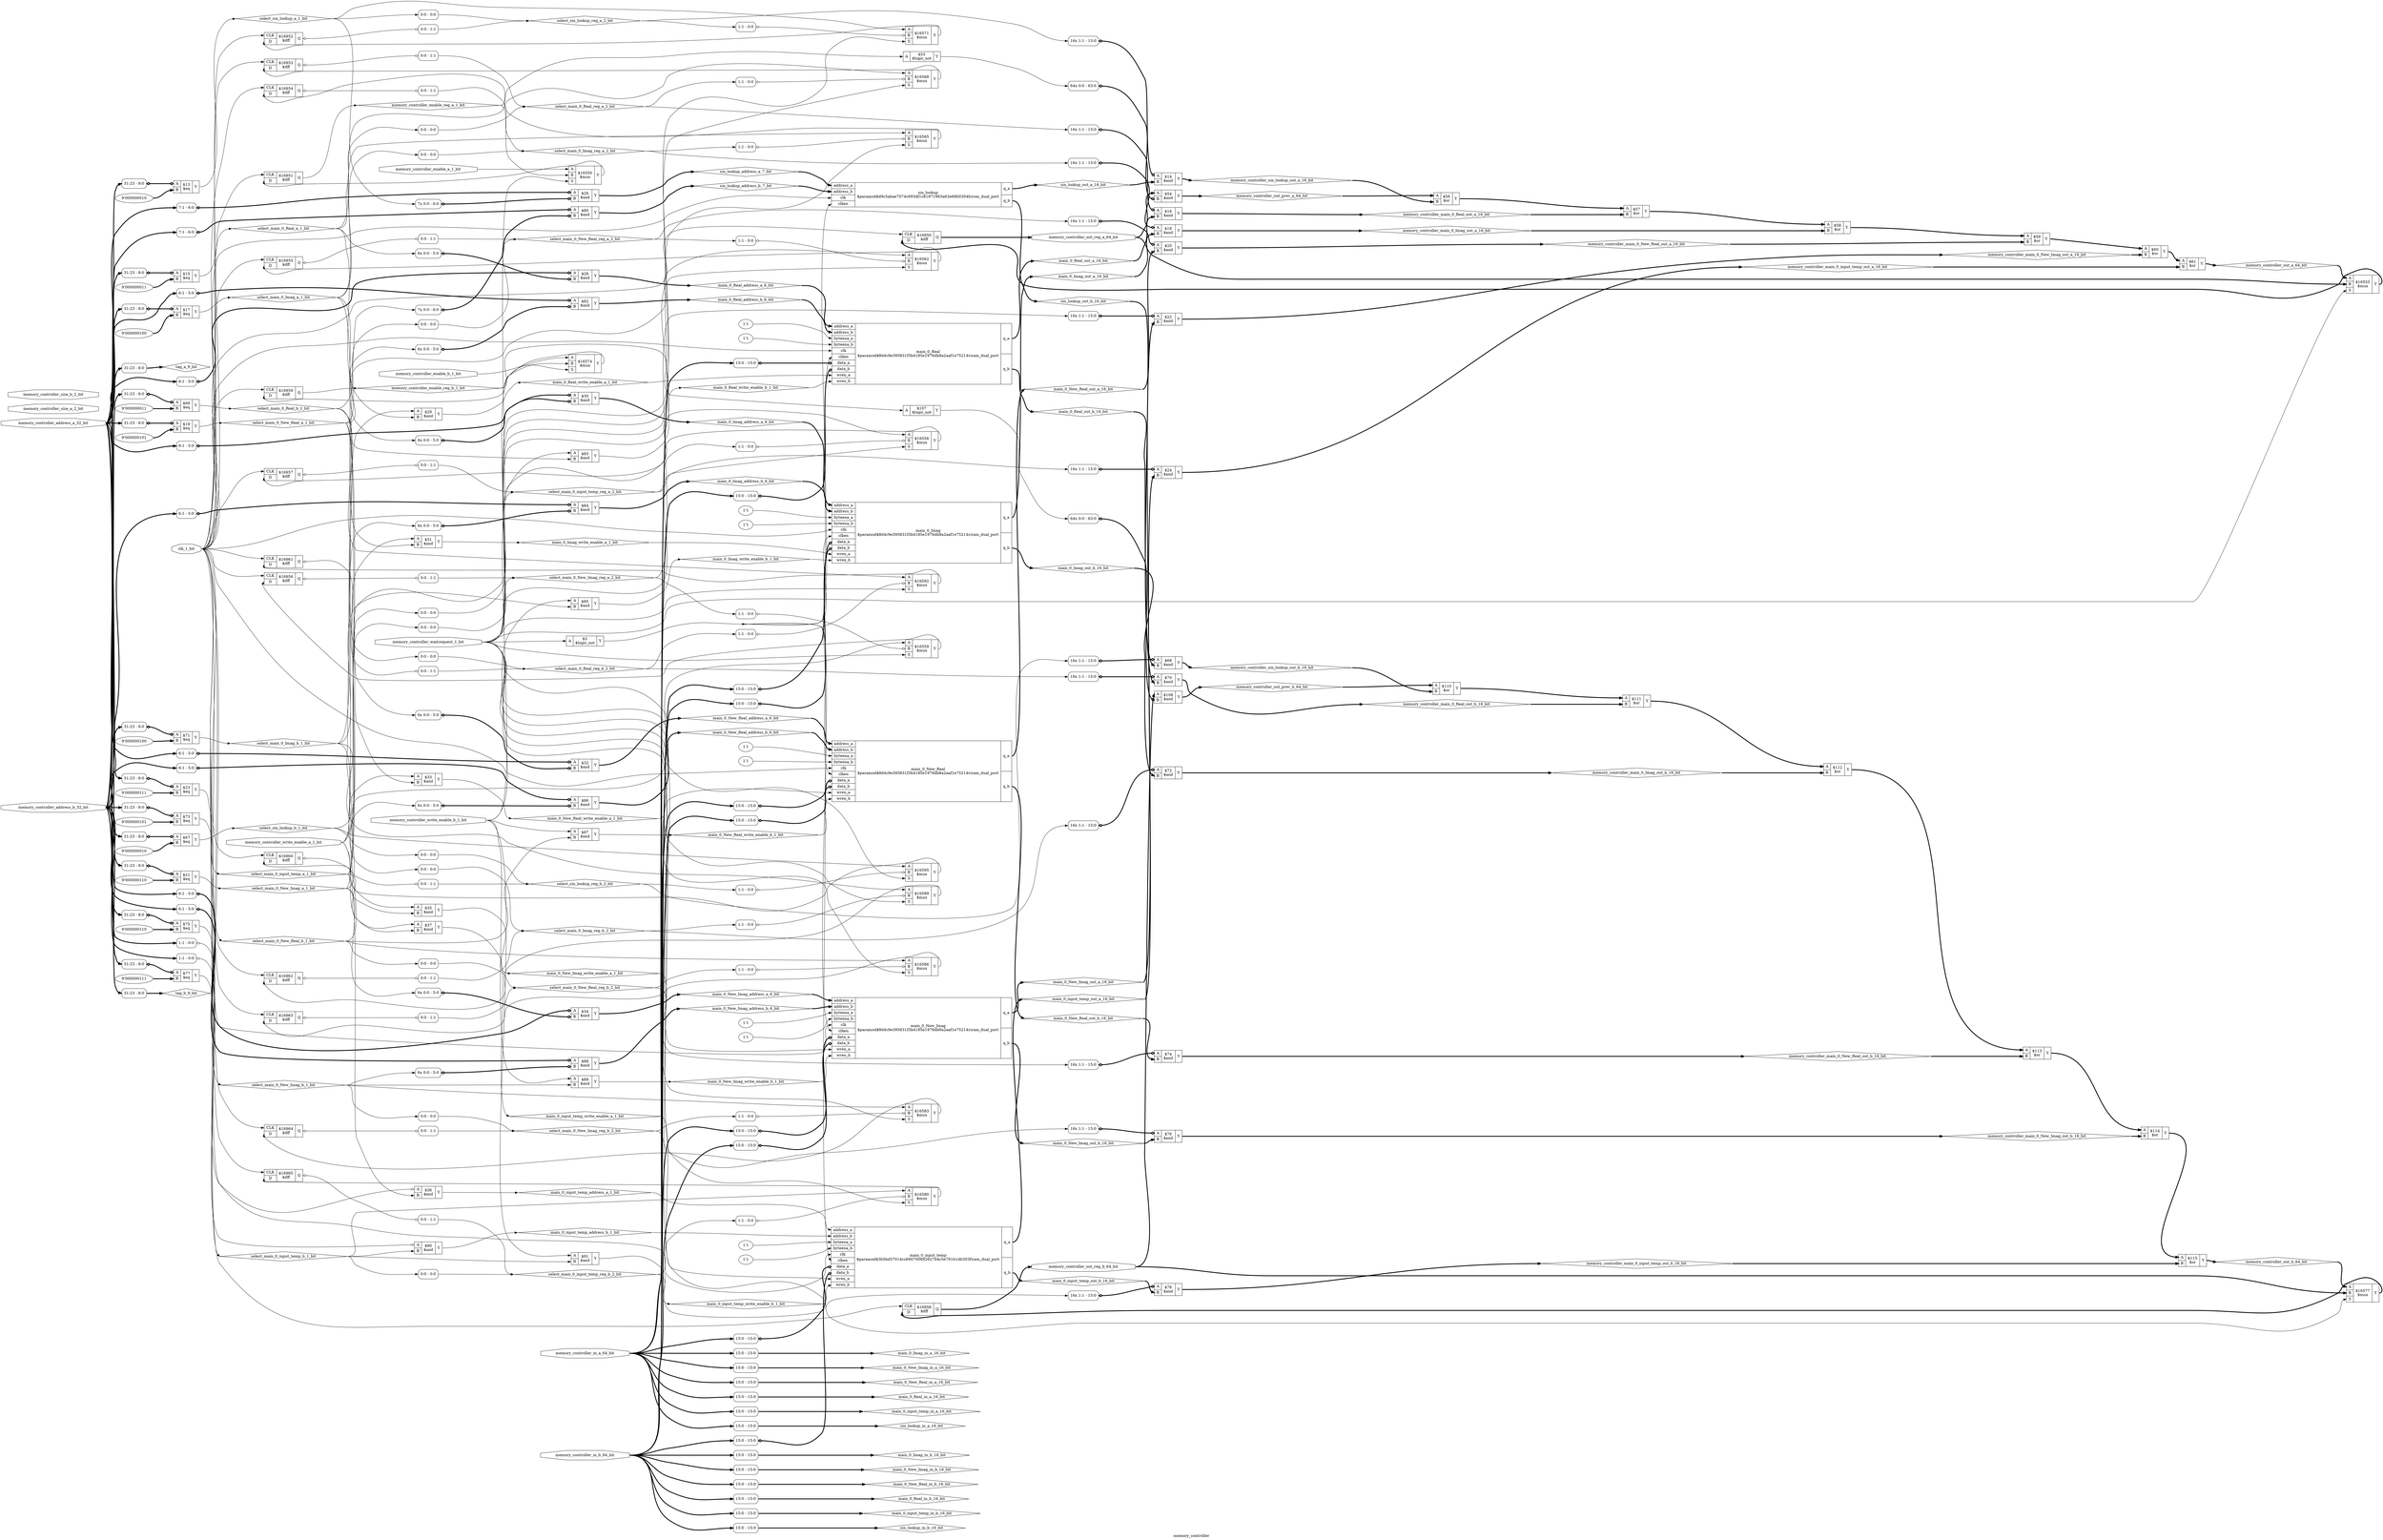 digraph "memory_controller" {
label="memory_controller";
rankdir="LR";
remincross=true;
n31 [ shape=octagon, label="clk_1_bit", color="black", fontcolor="black" ];
n32 [ shape=diamond, label="main_0_Imag_address_a_6_bit", color="black", fontcolor="black" ];
n33 [ shape=diamond, label="main_0_Imag_address_b_6_bit", color="black", fontcolor="black" ];
n34 [ shape=diamond, label="main_0_Imag_in_a_16_bit", color="black", fontcolor="black" ];
n35 [ shape=diamond, label="main_0_Imag_in_b_16_bit", color="black", fontcolor="black" ];
n36 [ shape=diamond, label="main_0_Imag_out_a_16_bit", color="black", fontcolor="black" ];
n37 [ shape=diamond, label="main_0_Imag_out_b_16_bit", color="black", fontcolor="black" ];
n38 [ shape=diamond, label="main_0_Imag_write_enable_a_1_bit", color="black", fontcolor="black" ];
n39 [ shape=diamond, label="main_0_Imag_write_enable_b_1_bit", color="black", fontcolor="black" ];
n40 [ shape=diamond, label="main_0_New_Imag_address_a_6_bit", color="black", fontcolor="black" ];
n41 [ shape=diamond, label="main_0_New_Imag_address_b_6_bit", color="black", fontcolor="black" ];
n42 [ shape=diamond, label="main_0_New_Imag_in_a_16_bit", color="black", fontcolor="black" ];
n43 [ shape=diamond, label="main_0_New_Imag_in_b_16_bit", color="black", fontcolor="black" ];
n44 [ shape=diamond, label="main_0_New_Imag_out_a_16_bit", color="black", fontcolor="black" ];
n45 [ shape=diamond, label="main_0_New_Imag_out_b_16_bit", color="black", fontcolor="black" ];
n46 [ shape=diamond, label="main_0_New_Imag_write_enable_a_1_bit", color="black", fontcolor="black" ];
n47 [ shape=diamond, label="main_0_New_Imag_write_enable_b_1_bit", color="black", fontcolor="black" ];
n48 [ shape=diamond, label="main_0_New_Real_address_a_6_bit", color="black", fontcolor="black" ];
n49 [ shape=diamond, label="main_0_New_Real_address_b_6_bit", color="black", fontcolor="black" ];
n50 [ shape=diamond, label="main_0_New_Real_in_a_16_bit", color="black", fontcolor="black" ];
n51 [ shape=diamond, label="main_0_New_Real_in_b_16_bit", color="black", fontcolor="black" ];
n52 [ shape=diamond, label="main_0_New_Real_out_a_16_bit", color="black", fontcolor="black" ];
n53 [ shape=diamond, label="main_0_New_Real_out_b_16_bit", color="black", fontcolor="black" ];
n54 [ shape=diamond, label="main_0_New_Real_write_enable_a_1_bit", color="black", fontcolor="black" ];
n55 [ shape=diamond, label="main_0_New_Real_write_enable_b_1_bit", color="black", fontcolor="black" ];
n56 [ shape=diamond, label="main_0_Real_address_a_6_bit", color="black", fontcolor="black" ];
n57 [ shape=diamond, label="main_0_Real_address_b_6_bit", color="black", fontcolor="black" ];
n58 [ shape=diamond, label="main_0_Real_in_a_16_bit", color="black", fontcolor="black" ];
n59 [ shape=diamond, label="main_0_Real_in_b_16_bit", color="black", fontcolor="black" ];
n60 [ shape=diamond, label="main_0_Real_out_a_16_bit", color="black", fontcolor="black" ];
n61 [ shape=diamond, label="main_0_Real_out_b_16_bit", color="black", fontcolor="black" ];
n62 [ shape=diamond, label="main_0_Real_write_enable_a_1_bit", color="black", fontcolor="black" ];
n63 [ shape=diamond, label="main_0_Real_write_enable_b_1_bit", color="black", fontcolor="black" ];
n64 [ shape=diamond, label="main_0_input_temp_address_a_1_bit", color="black", fontcolor="black" ];
n65 [ shape=diamond, label="main_0_input_temp_address_b_1_bit", color="black", fontcolor="black" ];
n66 [ shape=diamond, label="main_0_input_temp_in_a_16_bit", color="black", fontcolor="black" ];
n67 [ shape=diamond, label="main_0_input_temp_in_b_16_bit", color="black", fontcolor="black" ];
n68 [ shape=diamond, label="main_0_input_temp_out_a_16_bit", color="black", fontcolor="black" ];
n69 [ shape=diamond, label="main_0_input_temp_out_b_16_bit", color="black", fontcolor="black" ];
n70 [ shape=diamond, label="main_0_input_temp_write_enable_a_1_bit", color="black", fontcolor="black" ];
n71 [ shape=diamond, label="main_0_input_temp_write_enable_b_1_bit", color="black", fontcolor="black" ];
n72 [ shape=octagon, label="memory_controller_address_a_32_bit", color="black", fontcolor="black" ];
n73 [ shape=octagon, label="memory_controller_address_b_32_bit", color="black", fontcolor="black" ];
n74 [ shape=octagon, label="memory_controller_enable_a_1_bit", color="black", fontcolor="black" ];
n75 [ shape=octagon, label="memory_controller_enable_b_1_bit", color="black", fontcolor="black" ];
n76 [ shape=diamond, label="memory_controller_enable_reg_a_1_bit", color="black", fontcolor="black" ];
n77 [ shape=diamond, label="memory_controller_enable_reg_b_1_bit", color="black", fontcolor="black" ];
n78 [ shape=octagon, label="memory_controller_in_a_64_bit", color="black", fontcolor="black" ];
n79 [ shape=octagon, label="memory_controller_in_b_64_bit", color="black", fontcolor="black" ];
n80 [ shape=diamond, label="memory_controller_main_0_Imag_out_a_16_bit", color="black", fontcolor="black" ];
n81 [ shape=diamond, label="memory_controller_main_0_Imag_out_b_16_bit", color="black", fontcolor="black" ];
n82 [ shape=diamond, label="memory_controller_main_0_New_Imag_out_a_16_bit", color="black", fontcolor="black" ];
n83 [ shape=diamond, label="memory_controller_main_0_New_Imag_out_b_16_bit", color="black", fontcolor="black" ];
n84 [ shape=diamond, label="memory_controller_main_0_New_Real_out_a_16_bit", color="black", fontcolor="black" ];
n85 [ shape=diamond, label="memory_controller_main_0_New_Real_out_b_16_bit", color="black", fontcolor="black" ];
n86 [ shape=diamond, label="memory_controller_main_0_Real_out_a_16_bit", color="black", fontcolor="black" ];
n87 [ shape=diamond, label="memory_controller_main_0_Real_out_b_16_bit", color="black", fontcolor="black" ];
n88 [ shape=diamond, label="memory_controller_main_0_input_temp_out_a_16_bit", color="black", fontcolor="black" ];
n89 [ shape=diamond, label="memory_controller_main_0_input_temp_out_b_16_bit", color="black", fontcolor="black" ];
n90 [ shape=diamond, label="memory_controller_out_a_64_bit", color="black", fontcolor="black" ];
n91 [ shape=diamond, label="memory_controller_out_b_64_bit", color="black", fontcolor="black" ];
n92 [ shape=diamond, label="memory_controller_out_prev_a_64_bit", color="black", fontcolor="black" ];
n93 [ shape=diamond, label="memory_controller_out_prev_b_64_bit", color="black", fontcolor="black" ];
n94 [ shape=octagon, label="memory_controller_out_reg_a_64_bit", color="black", fontcolor="black" ];
n95 [ shape=octagon, label="memory_controller_out_reg_b_64_bit", color="black", fontcolor="black" ];
n96 [ shape=diamond, label="memory_controller_sin_lookup_out_a_16_bit", color="black", fontcolor="black" ];
n97 [ shape=diamond, label="memory_controller_sin_lookup_out_b_16_bit", color="black", fontcolor="black" ];
n98 [ shape=octagon, label="memory_controller_size_a_2_bit", color="black", fontcolor="black" ];
n99 [ shape=octagon, label="memory_controller_size_b_2_bit", color="black", fontcolor="black" ];
n100 [ shape=octagon, label="memory_controller_waitrequest_1_bit", color="black", fontcolor="black" ];
n101 [ shape=octagon, label="memory_controller_write_enable_a_1_bit", color="black", fontcolor="black" ];
n102 [ shape=octagon, label="memory_controller_write_enable_b_1_bit", color="black", fontcolor="black" ];
n103 [ shape=diamond, label="select_main_0_Imag_a_1_bit", color="black", fontcolor="black" ];
n104 [ shape=diamond, label="select_main_0_Imag_b_1_bit", color="black", fontcolor="black" ];
n105 [ shape=diamond, label="select_main_0_Imag_reg_a_2_bit", color="black", fontcolor="black" ];
n106 [ shape=diamond, label="select_main_0_Imag_reg_b_2_bit", color="black", fontcolor="black" ];
n107 [ shape=diamond, label="select_main_0_New_Imag_a_1_bit", color="black", fontcolor="black" ];
n108 [ shape=diamond, label="select_main_0_New_Imag_b_1_bit", color="black", fontcolor="black" ];
n109 [ shape=diamond, label="select_main_0_New_Imag_reg_a_2_bit", color="black", fontcolor="black" ];
n110 [ shape=diamond, label="select_main_0_New_Imag_reg_b_2_bit", color="black", fontcolor="black" ];
n111 [ shape=diamond, label="select_main_0_New_Real_a_1_bit", color="black", fontcolor="black" ];
n112 [ shape=diamond, label="select_main_0_New_Real_b_1_bit", color="black", fontcolor="black" ];
n113 [ shape=diamond, label="select_main_0_New_Real_reg_a_2_bit", color="black", fontcolor="black" ];
n114 [ shape=diamond, label="select_main_0_New_Real_reg_b_2_bit", color="black", fontcolor="black" ];
n115 [ shape=diamond, label="select_main_0_Real_a_1_bit", color="black", fontcolor="black" ];
n116 [ shape=diamond, label="select_main_0_Real_b_1_bit", color="black", fontcolor="black" ];
n117 [ shape=diamond, label="select_main_0_Real_reg_a_2_bit", color="black", fontcolor="black" ];
n118 [ shape=diamond, label="select_main_0_Real_reg_b_2_bit", color="black", fontcolor="black" ];
n119 [ shape=diamond, label="select_main_0_input_temp_a_1_bit", color="black", fontcolor="black" ];
n120 [ shape=diamond, label="select_main_0_input_temp_b_1_bit", color="black", fontcolor="black" ];
n121 [ shape=diamond, label="select_main_0_input_temp_reg_a_2_bit", color="black", fontcolor="black" ];
n122 [ shape=diamond, label="select_main_0_input_temp_reg_b_2_bit", color="black", fontcolor="black" ];
n123 [ shape=diamond, label="select_sin_lookup_a_1_bit", color="black", fontcolor="black" ];
n124 [ shape=diamond, label="select_sin_lookup_b_1_bit", color="black", fontcolor="black" ];
n125 [ shape=diamond, label="select_sin_lookup_reg_a_2_bit", color="black", fontcolor="black" ];
n126 [ shape=diamond, label="select_sin_lookup_reg_b_2_bit", color="black", fontcolor="black" ];
n127 [ shape=diamond, label="sin_lookup_address_a_7_bit", color="black", fontcolor="black" ];
n128 [ shape=diamond, label="sin_lookup_address_b_7_bit", color="black", fontcolor="black" ];
n129 [ shape=diamond, label="sin_lookup_in_a_16_bit", color="black", fontcolor="black" ];
n130 [ shape=diamond, label="sin_lookup_in_b_16_bit", color="black", fontcolor="black" ];
n131 [ shape=diamond, label="sin_lookup_out_a_16_bit", color="black", fontcolor="black" ];
n132 [ shape=diamond, label="sin_lookup_out_b_16_bit", color="black", fontcolor="black" ];
n133 [ shape=diamond, label="tag_a_9_bit", color="black", fontcolor="black" ];
n134 [ shape=diamond, label="tag_b_9_bit", color="black", fontcolor="black" ];
c138 [ shape=record, label="{{<p135> A|<p136> B}|$14\n$and|{<p137> Y}}" ];
x0 [ shape=record, style=rounded, label="<s15> 16x 1:1 - 15:0 " ];
x0:e -> c138:p135:w [arrowhead=odiamond, arrowtail=odiamond, dir=both, color="black", style="setlinewidth(3)", label=""];
c139 [ shape=record, label="{{<p135> A|<p136> B}|$16\n$and|{<p137> Y}}" ];
x1 [ shape=record, style=rounded, label="<s15> 16x 1:1 - 15:0 " ];
x1:e -> c139:p135:w [arrowhead=odiamond, arrowtail=odiamond, dir=both, color="black", style="setlinewidth(3)", label=""];
c140 [ shape=record, label="{{<p135> A|<p136> B}|$18\n$and|{<p137> Y}}" ];
x2 [ shape=record, style=rounded, label="<s15> 16x 1:1 - 15:0 " ];
x2:e -> c140:p135:w [arrowhead=odiamond, arrowtail=odiamond, dir=both, color="black", style="setlinewidth(3)", label=""];
c141 [ shape=record, label="{{<p135> A|<p136> B}|$20\n$and|{<p137> Y}}" ];
x3 [ shape=record, style=rounded, label="<s15> 16x 1:1 - 15:0 " ];
x3:e -> c141:p135:w [arrowhead=odiamond, arrowtail=odiamond, dir=both, color="black", style="setlinewidth(3)", label=""];
c142 [ shape=record, label="{{<p135> A|<p136> B}|$22\n$and|{<p137> Y}}" ];
x4 [ shape=record, style=rounded, label="<s15> 16x 1:1 - 15:0 " ];
x4:e -> c142:p135:w [arrowhead=odiamond, arrowtail=odiamond, dir=both, color="black", style="setlinewidth(3)", label=""];
c143 [ shape=record, label="{{<p135> A|<p136> B}|$24\n$and|{<p137> Y}}" ];
x5 [ shape=record, style=rounded, label="<s15> 16x 1:1 - 15:0 " ];
x5:e -> c143:p135:w [arrowhead=odiamond, arrowtail=odiamond, dir=both, color="black", style="setlinewidth(3)", label=""];
c144 [ shape=record, label="{{<p135> A|<p136> B}|$26\n$and|{<p137> Y}}" ];
x6 [ shape=record, style=rounded, label="<s0> 7:1 - 6:0 " ];
x6:e -> c144:p135:w [arrowhead=odiamond, arrowtail=odiamond, dir=both, color="black", style="setlinewidth(3)", label=""];
x7 [ shape=record, style=rounded, label="<s6> 7x 0:0 - 6:0 " ];
x7:e -> c144:p136:w [arrowhead=odiamond, arrowtail=odiamond, dir=both, color="black", style="setlinewidth(3)", label=""];
c145 [ shape=record, label="{{<p135> A|<p136> B}|$28\n$and|{<p137> Y}}" ];
x8 [ shape=record, style=rounded, label="<s0> 6:1 - 5:0 " ];
x8:e -> c145:p135:w [arrowhead=odiamond, arrowtail=odiamond, dir=both, color="black", style="setlinewidth(3)", label=""];
x9 [ shape=record, style=rounded, label="<s5> 6x 0:0 - 5:0 " ];
x9:e -> c145:p136:w [arrowhead=odiamond, arrowtail=odiamond, dir=both, color="black", style="setlinewidth(3)", label=""];
c146 [ shape=record, label="{{<p135> A|<p136> B}|$29\n$and|{<p137> Y}}" ];
c147 [ shape=record, label="{{<p135> A|<p136> B}|$30\n$and|{<p137> Y}}" ];
x10 [ shape=record, style=rounded, label="<s0> 6:1 - 5:0 " ];
x10:e -> c147:p135:w [arrowhead=odiamond, arrowtail=odiamond, dir=both, color="black", style="setlinewidth(3)", label=""];
x11 [ shape=record, style=rounded, label="<s5> 6x 0:0 - 5:0 " ];
x11:e -> c147:p136:w [arrowhead=odiamond, arrowtail=odiamond, dir=both, color="black", style="setlinewidth(3)", label=""];
c148 [ shape=record, label="{{<p135> A|<p136> B}|$31\n$and|{<p137> Y}}" ];
c149 [ shape=record, label="{{<p135> A|<p136> B}|$32\n$and|{<p137> Y}}" ];
x12 [ shape=record, style=rounded, label="<s0> 6:1 - 5:0 " ];
x12:e -> c149:p135:w [arrowhead=odiamond, arrowtail=odiamond, dir=both, color="black", style="setlinewidth(3)", label=""];
x13 [ shape=record, style=rounded, label="<s5> 6x 0:0 - 5:0 " ];
x13:e -> c149:p136:w [arrowhead=odiamond, arrowtail=odiamond, dir=both, color="black", style="setlinewidth(3)", label=""];
c150 [ shape=record, label="{{<p135> A|<p136> B}|$33\n$and|{<p137> Y}}" ];
c151 [ shape=record, label="{{<p135> A|<p136> B}|$34\n$and|{<p137> Y}}" ];
x14 [ shape=record, style=rounded, label="<s0> 6:1 - 5:0 " ];
x14:e -> c151:p135:w [arrowhead=odiamond, arrowtail=odiamond, dir=both, color="black", style="setlinewidth(3)", label=""];
x15 [ shape=record, style=rounded, label="<s5> 6x 0:0 - 5:0 " ];
x15:e -> c151:p136:w [arrowhead=odiamond, arrowtail=odiamond, dir=both, color="black", style="setlinewidth(3)", label=""];
c152 [ shape=record, label="{{<p135> A|<p136> B}|$35\n$and|{<p137> Y}}" ];
c153 [ shape=record, label="{{<p135> A|<p136> B}|$36\n$and|{<p137> Y}}" ];
x16 [ shape=record, style=rounded, label="<s0> 1:1 - 0:0 " ];
x16:e -> c153:p135:w [arrowhead=odiamond, arrowtail=odiamond, dir=both, color="black", label=""];
c154 [ shape=record, label="{{<p135> A|<p136> B}|$37\n$and|{<p137> Y}}" ];
c155 [ shape=record, label="{{<p135> A|<p136> B}|$54\n$and|{<p137> Y}}" ];
x17 [ shape=record, style=rounded, label="<s63> 64x 0:0 - 63:0 " ];
x17:e -> c155:p136:w [arrowhead=odiamond, arrowtail=odiamond, dir=both, color="black", style="setlinewidth(3)", label=""];
c156 [ shape=record, label="{{<p135> A|<p136> B}|$68\n$and|{<p137> Y}}" ];
x18 [ shape=record, style=rounded, label="<s15> 16x 1:1 - 15:0 " ];
x18:e -> c156:p135:w [arrowhead=odiamond, arrowtail=odiamond, dir=both, color="black", style="setlinewidth(3)", label=""];
c157 [ shape=record, label="{{<p135> A|<p136> B}|$70\n$and|{<p137> Y}}" ];
x19 [ shape=record, style=rounded, label="<s15> 16x 1:1 - 15:0 " ];
x19:e -> c157:p135:w [arrowhead=odiamond, arrowtail=odiamond, dir=both, color="black", style="setlinewidth(3)", label=""];
c158 [ shape=record, label="{{<p135> A|<p136> B}|$72\n$and|{<p137> Y}}" ];
x20 [ shape=record, style=rounded, label="<s15> 16x 1:1 - 15:0 " ];
x20:e -> c158:p135:w [arrowhead=odiamond, arrowtail=odiamond, dir=both, color="black", style="setlinewidth(3)", label=""];
c159 [ shape=record, label="{{<p135> A|<p136> B}|$74\n$and|{<p137> Y}}" ];
x21 [ shape=record, style=rounded, label="<s15> 16x 1:1 - 15:0 " ];
x21:e -> c159:p135:w [arrowhead=odiamond, arrowtail=odiamond, dir=both, color="black", style="setlinewidth(3)", label=""];
c160 [ shape=record, label="{{<p135> A|<p136> B}|$76\n$and|{<p137> Y}}" ];
x22 [ shape=record, style=rounded, label="<s15> 16x 1:1 - 15:0 " ];
x22:e -> c160:p135:w [arrowhead=odiamond, arrowtail=odiamond, dir=both, color="black", style="setlinewidth(3)", label=""];
c161 [ shape=record, label="{{<p135> A|<p136> B}|$78\n$and|{<p137> Y}}" ];
x23 [ shape=record, style=rounded, label="<s15> 16x 1:1 - 15:0 " ];
x23:e -> c161:p135:w [arrowhead=odiamond, arrowtail=odiamond, dir=both, color="black", style="setlinewidth(3)", label=""];
c162 [ shape=record, label="{{<p135> A|<p136> B}|$80\n$and|{<p137> Y}}" ];
x24 [ shape=record, style=rounded, label="<s0> 7:1 - 6:0 " ];
x24:e -> c162:p135:w [arrowhead=odiamond, arrowtail=odiamond, dir=both, color="black", style="setlinewidth(3)", label=""];
x25 [ shape=record, style=rounded, label="<s6> 7x 0:0 - 6:0 " ];
x25:e -> c162:p136:w [arrowhead=odiamond, arrowtail=odiamond, dir=both, color="black", style="setlinewidth(3)", label=""];
c163 [ shape=record, label="{{<p135> A|<p136> B}|$82\n$and|{<p137> Y}}" ];
x26 [ shape=record, style=rounded, label="<s0> 6:1 - 5:0 " ];
x26:e -> c163:p135:w [arrowhead=odiamond, arrowtail=odiamond, dir=both, color="black", style="setlinewidth(3)", label=""];
x27 [ shape=record, style=rounded, label="<s5> 6x 0:0 - 5:0 " ];
x27:e -> c163:p136:w [arrowhead=odiamond, arrowtail=odiamond, dir=both, color="black", style="setlinewidth(3)", label=""];
c164 [ shape=record, label="{{<p135> A|<p136> B}|$83\n$and|{<p137> Y}}" ];
c165 [ shape=record, label="{{<p135> A|<p136> B}|$84\n$and|{<p137> Y}}" ];
x28 [ shape=record, style=rounded, label="<s0> 6:1 - 5:0 " ];
x28:e -> c165:p135:w [arrowhead=odiamond, arrowtail=odiamond, dir=both, color="black", style="setlinewidth(3)", label=""];
x29 [ shape=record, style=rounded, label="<s5> 6x 0:0 - 5:0 " ];
x29:e -> c165:p136:w [arrowhead=odiamond, arrowtail=odiamond, dir=both, color="black", style="setlinewidth(3)", label=""];
c166 [ shape=record, label="{{<p135> A|<p136> B}|$85\n$and|{<p137> Y}}" ];
c167 [ shape=record, label="{{<p135> A|<p136> B}|$86\n$and|{<p137> Y}}" ];
x30 [ shape=record, style=rounded, label="<s0> 6:1 - 5:0 " ];
x30:e -> c167:p135:w [arrowhead=odiamond, arrowtail=odiamond, dir=both, color="black", style="setlinewidth(3)", label=""];
x31 [ shape=record, style=rounded, label="<s5> 6x 0:0 - 5:0 " ];
x31:e -> c167:p136:w [arrowhead=odiamond, arrowtail=odiamond, dir=both, color="black", style="setlinewidth(3)", label=""];
c168 [ shape=record, label="{{<p135> A|<p136> B}|$87\n$and|{<p137> Y}}" ];
c169 [ shape=record, label="{{<p135> A|<p136> B}|$88\n$and|{<p137> Y}}" ];
x32 [ shape=record, style=rounded, label="<s0> 6:1 - 5:0 " ];
x32:e -> c169:p135:w [arrowhead=odiamond, arrowtail=odiamond, dir=both, color="black", style="setlinewidth(3)", label=""];
x33 [ shape=record, style=rounded, label="<s5> 6x 0:0 - 5:0 " ];
x33:e -> c169:p136:w [arrowhead=odiamond, arrowtail=odiamond, dir=both, color="black", style="setlinewidth(3)", label=""];
c170 [ shape=record, label="{{<p135> A|<p136> B}|$89\n$and|{<p137> Y}}" ];
c171 [ shape=record, label="{{<p135> A|<p136> B}|$90\n$and|{<p137> Y}}" ];
x34 [ shape=record, style=rounded, label="<s0> 1:1 - 0:0 " ];
x34:e -> c171:p135:w [arrowhead=odiamond, arrowtail=odiamond, dir=both, color="black", label=""];
c172 [ shape=record, label="{{<p135> A|<p136> B}|$91\n$and|{<p137> Y}}" ];
c173 [ shape=record, label="{{<p135> A|<p136> B}|$108\n$and|{<p137> Y}}" ];
x35 [ shape=record, style=rounded, label="<s63> 64x 0:0 - 63:0 " ];
x35:e -> c173:p136:w [arrowhead=odiamond, arrowtail=odiamond, dir=both, color="black", style="setlinewidth(3)", label=""];
v37 [ label="9'000000010" ];
c174 [ shape=record, label="{{<p135> A|<p136> B}|$13\n$eq|{<p137> Y}}" ];
x36 [ shape=record, style=rounded, label="<s0> 31:23 - 8:0 " ];
x36:e -> c174:p135:w [arrowhead=odiamond, arrowtail=odiamond, dir=both, color="black", style="setlinewidth(3)", label=""];
v39 [ label="9'000000011" ];
c175 [ shape=record, label="{{<p135> A|<p136> B}|$15\n$eq|{<p137> Y}}" ];
x38 [ shape=record, style=rounded, label="<s0> 31:23 - 8:0 " ];
x38:e -> c175:p135:w [arrowhead=odiamond, arrowtail=odiamond, dir=both, color="black", style="setlinewidth(3)", label=""];
v41 [ label="9'000000100" ];
c176 [ shape=record, label="{{<p135> A|<p136> B}|$17\n$eq|{<p137> Y}}" ];
x40 [ shape=record, style=rounded, label="<s0> 31:23 - 8:0 " ];
x40:e -> c176:p135:w [arrowhead=odiamond, arrowtail=odiamond, dir=both, color="black", style="setlinewidth(3)", label=""];
v43 [ label="9'000000101" ];
c177 [ shape=record, label="{{<p135> A|<p136> B}|$19\n$eq|{<p137> Y}}" ];
x42 [ shape=record, style=rounded, label="<s0> 31:23 - 8:0 " ];
x42:e -> c177:p135:w [arrowhead=odiamond, arrowtail=odiamond, dir=both, color="black", style="setlinewidth(3)", label=""];
v45 [ label="9'000000110" ];
c178 [ shape=record, label="{{<p135> A|<p136> B}|$21\n$eq|{<p137> Y}}" ];
x44 [ shape=record, style=rounded, label="<s0> 31:23 - 8:0 " ];
x44:e -> c178:p135:w [arrowhead=odiamond, arrowtail=odiamond, dir=both, color="black", style="setlinewidth(3)", label=""];
v47 [ label="9'000000111" ];
c179 [ shape=record, label="{{<p135> A|<p136> B}|$23\n$eq|{<p137> Y}}" ];
x46 [ shape=record, style=rounded, label="<s0> 31:23 - 8:0 " ];
x46:e -> c179:p135:w [arrowhead=odiamond, arrowtail=odiamond, dir=both, color="black", style="setlinewidth(3)", label=""];
v49 [ label="9'000000010" ];
c180 [ shape=record, label="{{<p135> A|<p136> B}|$67\n$eq|{<p137> Y}}" ];
x48 [ shape=record, style=rounded, label="<s0> 31:23 - 8:0 " ];
x48:e -> c180:p135:w [arrowhead=odiamond, arrowtail=odiamond, dir=both, color="black", style="setlinewidth(3)", label=""];
v51 [ label="9'000000011" ];
c181 [ shape=record, label="{{<p135> A|<p136> B}|$69\n$eq|{<p137> Y}}" ];
x50 [ shape=record, style=rounded, label="<s0> 31:23 - 8:0 " ];
x50:e -> c181:p135:w [arrowhead=odiamond, arrowtail=odiamond, dir=both, color="black", style="setlinewidth(3)", label=""];
v53 [ label="9'000000100" ];
c182 [ shape=record, label="{{<p135> A|<p136> B}|$71\n$eq|{<p137> Y}}" ];
x52 [ shape=record, style=rounded, label="<s0> 31:23 - 8:0 " ];
x52:e -> c182:p135:w [arrowhead=odiamond, arrowtail=odiamond, dir=both, color="black", style="setlinewidth(3)", label=""];
v55 [ label="9'000000101" ];
c183 [ shape=record, label="{{<p135> A|<p136> B}|$73\n$eq|{<p137> Y}}" ];
x54 [ shape=record, style=rounded, label="<s0> 31:23 - 8:0 " ];
x54:e -> c183:p135:w [arrowhead=odiamond, arrowtail=odiamond, dir=both, color="black", style="setlinewidth(3)", label=""];
v57 [ label="9'000000110" ];
c184 [ shape=record, label="{{<p135> A|<p136> B}|$75\n$eq|{<p137> Y}}" ];
x56 [ shape=record, style=rounded, label="<s0> 31:23 - 8:0 " ];
x56:e -> c184:p135:w [arrowhead=odiamond, arrowtail=odiamond, dir=both, color="black", style="setlinewidth(3)", label=""];
v59 [ label="9'000000111" ];
c185 [ shape=record, label="{{<p135> A|<p136> B}|$77\n$eq|{<p137> Y}}" ];
x58 [ shape=record, style=rounded, label="<s0> 31:23 - 8:0 " ];
x58:e -> c185:p135:w [arrowhead=odiamond, arrowtail=odiamond, dir=both, color="black", style="setlinewidth(3)", label=""];
c186 [ shape=record, label="{{<p135> A}|$3\n$logic_not|{<p137> Y}}" ];
c187 [ shape=record, label="{{<p135> A}|$53\n$logic_not|{<p137> Y}}" ];
c188 [ shape=record, label="{{<p135> A}|$107\n$logic_not|{<p137> Y}}" ];
c189 [ shape=record, label="{{<p135> A|<p136> B}|$56\n$or|{<p137> Y}}" ];
c190 [ shape=record, label="{{<p135> A|<p136> B}|$57\n$or|{<p137> Y}}" ];
c191 [ shape=record, label="{{<p135> A|<p136> B}|$58\n$or|{<p137> Y}}" ];
c192 [ shape=record, label="{{<p135> A|<p136> B}|$59\n$or|{<p137> Y}}" ];
c193 [ shape=record, label="{{<p135> A|<p136> B}|$60\n$or|{<p137> Y}}" ];
c194 [ shape=record, label="{{<p135> A|<p136> B}|$61\n$or|{<p137> Y}}" ];
c195 [ shape=record, label="{{<p135> A|<p136> B}|$110\n$or|{<p137> Y}}" ];
c196 [ shape=record, label="{{<p135> A|<p136> B}|$111\n$or|{<p137> Y}}" ];
c197 [ shape=record, label="{{<p135> A|<p136> B}|$112\n$or|{<p137> Y}}" ];
c198 [ shape=record, label="{{<p135> A|<p136> B}|$113\n$or|{<p137> Y}}" ];
c199 [ shape=record, label="{{<p135> A|<p136> B}|$114\n$or|{<p137> Y}}" ];
c200 [ shape=record, label="{{<p135> A|<p136> B}|$115\n$or|{<p137> Y}}" ];
c204 [ shape=record, label="{{<p201> CLK|<p202> D}|$16950\n$dff|{<p203> Q}}" ];
c205 [ shape=record, label="{{<p201> CLK|<p202> D}|$16951\n$dff|{<p203> Q}}" ];
c206 [ shape=record, label="{{<p201> CLK|<p202> D}|$16952\n$dff|{<p203> Q}}" ];
x60 [ shape=record, style=rounded, label="<s0> 0:0 - 1:1 " ];
c206:p203:e -> x60:w [arrowhead=odiamond, arrowtail=odiamond, dir=both, color="black", label=""];
c207 [ shape=record, label="{{<p201> CLK|<p202> D}|$16953\n$dff|{<p203> Q}}" ];
x61 [ shape=record, style=rounded, label="<s0> 0:0 - 1:1 " ];
c207:p203:e -> x61:w [arrowhead=odiamond, arrowtail=odiamond, dir=both, color="black", label=""];
c208 [ shape=record, label="{{<p201> CLK|<p202> D}|$16954\n$dff|{<p203> Q}}" ];
x62 [ shape=record, style=rounded, label="<s0> 0:0 - 1:1 " ];
c208:p203:e -> x62:w [arrowhead=odiamond, arrowtail=odiamond, dir=both, color="black", label=""];
c209 [ shape=record, label="{{<p201> CLK|<p202> D}|$16955\n$dff|{<p203> Q}}" ];
x63 [ shape=record, style=rounded, label="<s0> 0:0 - 1:1 " ];
c209:p203:e -> x63:w [arrowhead=odiamond, arrowtail=odiamond, dir=both, color="black", label=""];
c210 [ shape=record, label="{{<p201> CLK|<p202> D}|$16956\n$dff|{<p203> Q}}" ];
x64 [ shape=record, style=rounded, label="<s0> 0:0 - 1:1 " ];
c210:p203:e -> x64:w [arrowhead=odiamond, arrowtail=odiamond, dir=both, color="black", label=""];
c211 [ shape=record, label="{{<p201> CLK|<p202> D}|$16957\n$dff|{<p203> Q}}" ];
x65 [ shape=record, style=rounded, label="<s0> 0:0 - 1:1 " ];
c211:p203:e -> x65:w [arrowhead=odiamond, arrowtail=odiamond, dir=both, color="black", label=""];
c212 [ shape=record, label="{{<p201> CLK|<p202> D}|$16958\n$dff|{<p203> Q}}" ];
c213 [ shape=record, label="{{<p201> CLK|<p202> D}|$16959\n$dff|{<p203> Q}}" ];
c214 [ shape=record, label="{{<p201> CLK|<p202> D}|$16960\n$dff|{<p203> Q}}" ];
x66 [ shape=record, style=rounded, label="<s0> 0:0 - 1:1 " ];
c214:p203:e -> x66:w [arrowhead=odiamond, arrowtail=odiamond, dir=both, color="black", label=""];
c215 [ shape=record, label="{{<p201> CLK|<p202> D}|$16961\n$dff|{<p203> Q}}" ];
x67 [ shape=record, style=rounded, label="<s0> 0:0 - 1:1 " ];
c215:p203:e -> x67:w [arrowhead=odiamond, arrowtail=odiamond, dir=both, color="black", label=""];
c216 [ shape=record, label="{{<p201> CLK|<p202> D}|$16962\n$dff|{<p203> Q}}" ];
x68 [ shape=record, style=rounded, label="<s0> 0:0 - 1:1 " ];
c216:p203:e -> x68:w [arrowhead=odiamond, arrowtail=odiamond, dir=both, color="black", label=""];
c217 [ shape=record, label="{{<p201> CLK|<p202> D}|$16963\n$dff|{<p203> Q}}" ];
x69 [ shape=record, style=rounded, label="<s0> 0:0 - 1:1 " ];
c217:p203:e -> x69:w [arrowhead=odiamond, arrowtail=odiamond, dir=both, color="black", label=""];
c218 [ shape=record, label="{{<p201> CLK|<p202> D}|$16964\n$dff|{<p203> Q}}" ];
x70 [ shape=record, style=rounded, label="<s0> 0:0 - 1:1 " ];
c218:p203:e -> x70:w [arrowhead=odiamond, arrowtail=odiamond, dir=both, color="black", label=""];
c219 [ shape=record, label="{{<p201> CLK|<p202> D}|$16965\n$dff|{<p203> Q}}" ];
x71 [ shape=record, style=rounded, label="<s0> 0:0 - 1:1 " ];
c219:p203:e -> x71:w [arrowhead=odiamond, arrowtail=odiamond, dir=both, color="black", label=""];
c221 [ shape=record, label="{{<p135> A|<p136> B|<p220> S}|$16550\n$mux|{<p137> Y}}" ];
c222 [ shape=record, label="{{<p135> A|<p136> B|<p220> S}|$16553\n$mux|{<p137> Y}}" ];
c223 [ shape=record, label="{{<p135> A|<p136> B|<p220> S}|$16556\n$mux|{<p137> Y}}" ];
x72 [ shape=record, style=rounded, label="<s0> 1:1 - 0:0 " ];
x72:e -> c223:p136:w [arrowhead=odiamond, arrowtail=odiamond, dir=both, color="black", label=""];
c224 [ shape=record, label="{{<p135> A|<p136> B|<p220> S}|$16559\n$mux|{<p137> Y}}" ];
x73 [ shape=record, style=rounded, label="<s0> 1:1 - 0:0 " ];
x73:e -> c224:p136:w [arrowhead=odiamond, arrowtail=odiamond, dir=both, color="black", label=""];
c225 [ shape=record, label="{{<p135> A|<p136> B|<p220> S}|$16562\n$mux|{<p137> Y}}" ];
x74 [ shape=record, style=rounded, label="<s0> 1:1 - 0:0 " ];
x74:e -> c225:p136:w [arrowhead=odiamond, arrowtail=odiamond, dir=both, color="black", label=""];
c226 [ shape=record, label="{{<p135> A|<p136> B|<p220> S}|$16565\n$mux|{<p137> Y}}" ];
x75 [ shape=record, style=rounded, label="<s0> 1:1 - 0:0 " ];
x75:e -> c226:p136:w [arrowhead=odiamond, arrowtail=odiamond, dir=both, color="black", label=""];
c227 [ shape=record, label="{{<p135> A|<p136> B|<p220> S}|$16568\n$mux|{<p137> Y}}" ];
x76 [ shape=record, style=rounded, label="<s0> 1:1 - 0:0 " ];
x76:e -> c227:p136:w [arrowhead=odiamond, arrowtail=odiamond, dir=both, color="black", label=""];
c228 [ shape=record, label="{{<p135> A|<p136> B|<p220> S}|$16571\n$mux|{<p137> Y}}" ];
x77 [ shape=record, style=rounded, label="<s0> 1:1 - 0:0 " ];
x77:e -> c228:p136:w [arrowhead=odiamond, arrowtail=odiamond, dir=both, color="black", label=""];
c229 [ shape=record, label="{{<p135> A|<p136> B|<p220> S}|$16574\n$mux|{<p137> Y}}" ];
c230 [ shape=record, label="{{<p135> A|<p136> B|<p220> S}|$16577\n$mux|{<p137> Y}}" ];
c231 [ shape=record, label="{{<p135> A|<p136> B|<p220> S}|$16580\n$mux|{<p137> Y}}" ];
x78 [ shape=record, style=rounded, label="<s0> 1:1 - 0:0 " ];
x78:e -> c231:p136:w [arrowhead=odiamond, arrowtail=odiamond, dir=both, color="black", label=""];
c232 [ shape=record, label="{{<p135> A|<p136> B|<p220> S}|$16583\n$mux|{<p137> Y}}" ];
x79 [ shape=record, style=rounded, label="<s0> 1:1 - 0:0 " ];
x79:e -> c232:p136:w [arrowhead=odiamond, arrowtail=odiamond, dir=both, color="black", label=""];
c233 [ shape=record, label="{{<p135> A|<p136> B|<p220> S}|$16586\n$mux|{<p137> Y}}" ];
x80 [ shape=record, style=rounded, label="<s0> 1:1 - 0:0 " ];
x80:e -> c233:p136:w [arrowhead=odiamond, arrowtail=odiamond, dir=both, color="black", label=""];
c234 [ shape=record, label="{{<p135> A|<p136> B|<p220> S}|$16589\n$mux|{<p137> Y}}" ];
x81 [ shape=record, style=rounded, label="<s0> 1:1 - 0:0 " ];
x81:e -> c234:p136:w [arrowhead=odiamond, arrowtail=odiamond, dir=both, color="black", label=""];
c235 [ shape=record, label="{{<p135> A|<p136> B|<p220> S}|$16592\n$mux|{<p137> Y}}" ];
x82 [ shape=record, style=rounded, label="<s0> 1:1 - 0:0 " ];
x82:e -> c235:p136:w [arrowhead=odiamond, arrowtail=odiamond, dir=both, color="black", label=""];
c236 [ shape=record, label="{{<p135> A|<p136> B|<p220> S}|$16595\n$mux|{<p137> Y}}" ];
x83 [ shape=record, style=rounded, label="<s0> 1:1 - 0:0 " ];
x83:e -> c236:p136:w [arrowhead=odiamond, arrowtail=odiamond, dir=both, color="black", label=""];
v84 [ label="1'1" ];
v85 [ label="1'1" ];
c248 [ shape=record, label="{{<p237> address_a|<p238> address_b|<p239> byteena_a|<p240> byteena_b|<p31> clk|<p241> clken|<p242> data_a|<p243> data_b|<p244> wren_a|<p245> wren_b}|main_0_Imag\n$paramod$8d4c9e395831f3b4185e1976db8a2aaf1e75214c\\ram_dual_port|{<p246> q_a|<p247> q_b}}" ];
x86 [ shape=record, style=rounded, label="<s0> 15:0 - 15:0 " ];
x86:e -> c248:p242:w [arrowhead=odiamond, arrowtail=odiamond, dir=both, color="black", style="setlinewidth(3)", label=""];
x87 [ shape=record, style=rounded, label="<s0> 15:0 - 15:0 " ];
x87:e -> c248:p243:w [arrowhead=odiamond, arrowtail=odiamond, dir=both, color="black", style="setlinewidth(3)", label=""];
v88 [ label="1'1" ];
v89 [ label="1'1" ];
c249 [ shape=record, label="{{<p237> address_a|<p238> address_b|<p239> byteena_a|<p240> byteena_b|<p31> clk|<p241> clken|<p242> data_a|<p243> data_b|<p244> wren_a|<p245> wren_b}|main_0_New_Imag\n$paramod$8d4c9e395831f3b4185e1976db8a2aaf1e75214c\\ram_dual_port|{<p246> q_a|<p247> q_b}}" ];
x90 [ shape=record, style=rounded, label="<s0> 15:0 - 15:0 " ];
x90:e -> c249:p242:w [arrowhead=odiamond, arrowtail=odiamond, dir=both, color="black", style="setlinewidth(3)", label=""];
x91 [ shape=record, style=rounded, label="<s0> 15:0 - 15:0 " ];
x91:e -> c249:p243:w [arrowhead=odiamond, arrowtail=odiamond, dir=both, color="black", style="setlinewidth(3)", label=""];
v92 [ label="1'1" ];
v93 [ label="1'1" ];
c250 [ shape=record, label="{{<p237> address_a|<p238> address_b|<p239> byteena_a|<p240> byteena_b|<p31> clk|<p241> clken|<p242> data_a|<p243> data_b|<p244> wren_a|<p245> wren_b}|main_0_New_Real\n$paramod$8d4c9e395831f3b4185e1976db8a2aaf1e75214c\\ram_dual_port|{<p246> q_a|<p247> q_b}}" ];
x94 [ shape=record, style=rounded, label="<s0> 15:0 - 15:0 " ];
x94:e -> c250:p242:w [arrowhead=odiamond, arrowtail=odiamond, dir=both, color="black", style="setlinewidth(3)", label=""];
x95 [ shape=record, style=rounded, label="<s0> 15:0 - 15:0 " ];
x95:e -> c250:p243:w [arrowhead=odiamond, arrowtail=odiamond, dir=both, color="black", style="setlinewidth(3)", label=""];
v96 [ label="1'1" ];
v97 [ label="1'1" ];
c251 [ shape=record, label="{{<p237> address_a|<p238> address_b|<p239> byteena_a|<p240> byteena_b|<p31> clk|<p241> clken|<p242> data_a|<p243> data_b|<p244> wren_a|<p245> wren_b}|main_0_Real\n$paramod$8d4c9e395831f3b4185e1976db8a2aaf1e75214c\\ram_dual_port|{<p246> q_a|<p247> q_b}}" ];
x98 [ shape=record, style=rounded, label="<s0> 15:0 - 15:0 " ];
x98:e -> c251:p242:w [arrowhead=odiamond, arrowtail=odiamond, dir=both, color="black", style="setlinewidth(3)", label=""];
x99 [ shape=record, style=rounded, label="<s0> 15:0 - 15:0 " ];
x99:e -> c251:p243:w [arrowhead=odiamond, arrowtail=odiamond, dir=both, color="black", style="setlinewidth(3)", label=""];
v100 [ label="1'1" ];
v101 [ label="1'1" ];
c252 [ shape=record, label="{{<p237> address_a|<p238> address_b|<p239> byteena_a|<p240> byteena_b|<p31> clk|<p241> clken|<p242> data_a|<p243> data_b|<p244> wren_a|<p245> wren_b}|main_0_input_temp\n$paramod$3b5bd57014cc690700692627b4c5e791b1db303f\\ram_dual_port|{<p246> q_a|<p247> q_b}}" ];
x102 [ shape=record, style=rounded, label="<s0> 15:0 - 15:0 " ];
x102:e -> c252:p242:w [arrowhead=odiamond, arrowtail=odiamond, dir=both, color="black", style="setlinewidth(3)", label=""];
x103 [ shape=record, style=rounded, label="<s0> 15:0 - 15:0 " ];
x103:e -> c252:p243:w [arrowhead=odiamond, arrowtail=odiamond, dir=both, color="black", style="setlinewidth(3)", label=""];
c253 [ shape=record, label="{{<p237> address_a|<p238> address_b|<p31> clk|<p241> clken}|sin_lookup\n$paramod$d9c5abae7074c093df1c81971963a63e68b0304b\\rom_dual_port|{<p246> q_a|<p247> q_b}}" ];
x104 [ shape=record, style=rounded, label="<s0> 15:0 - 15:0 " ];
x105 [ shape=record, style=rounded, label="<s0> 15:0 - 15:0 " ];
x106 [ shape=record, style=rounded, label="<s0> 15:0 - 15:0 " ];
x107 [ shape=record, style=rounded, label="<s0> 15:0 - 15:0 " ];
x108 [ shape=record, style=rounded, label="<s0> 15:0 - 15:0 " ];
x109 [ shape=record, style=rounded, label="<s0> 15:0 - 15:0 " ];
x110 [ shape=record, style=rounded, label="<s0> 15:0 - 15:0 " ];
x111 [ shape=record, style=rounded, label="<s0> 15:0 - 15:0 " ];
x112 [ shape=record, style=rounded, label="<s0> 15:0 - 15:0 " ];
x113 [ shape=record, style=rounded, label="<s0> 15:0 - 15:0 " ];
x114 [ shape=record, style=rounded, label="<s0> 0:0 - 0:0 " ];
x115 [ shape=record, style=rounded, label="<s0> 0:0 - 0:0 " ];
x116 [ shape=record, style=rounded, label="<s0> 0:0 - 0:0 " ];
x117 [ shape=record, style=rounded, label="<s0> 0:0 - 0:0 " ];
x118 [ shape=record, style=rounded, label="<s0> 0:0 - 0:0 " ];
x119 [ shape=record, style=rounded, label="<s0> 0:0 - 0:0 " ];
x120 [ shape=record, style=rounded, label="<s0> 0:0 - 0:0 " ];
x121 [ shape=record, style=rounded, label="<s0> 0:0 - 0:0 " ];
x122 [ shape=record, style=rounded, label="<s0> 0:0 - 0:0 " ];
x123 [ shape=record, style=rounded, label="<s0> 0:0 - 0:0 " ];
x124 [ shape=record, style=rounded, label="<s0> 0:0 - 0:0 " ];
x125 [ shape=record, style=rounded, label="<s0> 0:0 - 0:0 " ];
x126 [ shape=record, style=rounded, label="<s0> 15:0 - 15:0 " ];
x127 [ shape=record, style=rounded, label="<s0> 15:0 - 15:0 " ];
x128 [ shape=record, style=rounded, label="<s0> 31:23 - 8:0 " ];
x129 [ shape=record, style=rounded, label="<s0> 31:23 - 8:0 " ];
c225:p137:e -> c209:p202:w [color="black", label=""];
n100:e -> c186:p135:w [color="black", label=""];
n100:e -> c221:p220:w [color="black", label=""];
n100:e -> c222:p220:w [color="black", label=""];
n100:e -> c223:p220:w [color="black", label=""];
n100:e -> c224:p220:w [color="black", label=""];
n100:e -> c225:p220:w [color="black", label=""];
n100:e -> c226:p220:w [color="black", label=""];
n100:e -> c227:p220:w [color="black", label=""];
n100:e -> c228:p220:w [color="black", label=""];
n100:e -> c229:p220:w [color="black", label=""];
n100:e -> c230:p220:w [color="black", label=""];
n100:e -> c231:p220:w [color="black", label=""];
n100:e -> c232:p220:w [color="black", label=""];
n100:e -> c233:p220:w [color="black", label=""];
n100:e -> c234:p220:w [color="black", label=""];
n100:e -> c235:p220:w [color="black", label=""];
n100:e -> c236:p220:w [color="black", label=""];
n101:e -> c146:p135:w [color="black", label=""];
n101:e -> c148:p135:w [color="black", label=""];
n101:e -> c150:p135:w [color="black", label=""];
n101:e -> c152:p135:w [color="black", label=""];
n101:e -> c154:p135:w [color="black", label=""];
n102:e -> c164:p135:w [color="black", label=""];
n102:e -> c166:p135:w [color="black", label=""];
n102:e -> c168:p135:w [color="black", label=""];
n102:e -> c170:p135:w [color="black", label=""];
n102:e -> c172:p135:w [color="black", label=""];
c176:p137:e -> n103:w [color="black", label=""];
n103:e -> c148:p136:w [color="black", label=""];
n103:e -> c226:p135:w [color="black", label=""];
n103:e -> x114:w [color="black", label=""];
n103:e -> x11:s5:w [color="black", label=""];
c182:p137:e -> n104:w [color="black", label=""];
n104:e -> c166:p136:w [color="black", label=""];
n104:e -> c234:p135:w [color="black", label=""];
n104:e -> x115:w [color="black", label=""];
n104:e -> x29:s5:w [color="black", label=""];
x114:s0:e -> n105:w [color="black", label=""];
x62:s0:e -> n105:w [color="black", label=""];
n105:e -> x2:s15:w [color="black", label=""];
n105:e -> x75:s0:w [color="black", label=""];
x115:s0:e -> n106:w [color="black", label=""];
x68:s0:e -> n106:w [color="black", label=""];
n106:e -> x20:s15:w [color="black", label=""];
n106:e -> x81:s0:w [color="black", label=""];
c178:p137:e -> n107:w [color="black", label=""];
n107:e -> c152:p136:w [color="black", label=""];
n107:e -> c224:p135:w [color="black", label=""];
n107:e -> x116:w [color="black", label=""];
n107:e -> x15:s5:w [color="black", label=""];
c184:p137:e -> n108:w [color="black", label=""];
n108:e -> c170:p136:w [color="black", label=""];
n108:e -> c232:p135:w [color="black", label=""];
n108:e -> x117:w [color="black", label=""];
n108:e -> x33:s5:w [color="black", label=""];
x116:s0:e -> n109:w [color="black", label=""];
x64:s0:e -> n109:w [color="black", label=""];
n109:e -> x4:s15:w [color="black", label=""];
n109:e -> x73:s0:w [color="black", label=""];
c233:p137:e -> c217:p202:w [color="black", label=""];
x117:s0:e -> n110:w [color="black", label=""];
x70:s0:e -> n110:w [color="black", label=""];
n110:e -> x22:s15:w [color="black", label=""];
n110:e -> x79:s0:w [color="black", label=""];
c177:p137:e -> n111:w [color="black", label=""];
n111:e -> c150:p136:w [color="black", label=""];
n111:e -> c225:p135:w [color="black", label=""];
n111:e -> x118:w [color="black", label=""];
n111:e -> x13:s5:w [color="black", label=""];
c183:p137:e -> n112:w [color="black", label=""];
n112:e -> c168:p136:w [color="black", label=""];
n112:e -> c233:p135:w [color="black", label=""];
n112:e -> x119:w [color="black", label=""];
n112:e -> x31:s5:w [color="black", label=""];
x118:s0:e -> n113:w [color="black", label=""];
x63:s0:e -> n113:w [color="black", label=""];
n113:e -> x3:s15:w [color="black", label=""];
n113:e -> x74:s0:w [color="black", label=""];
x119:s0:e -> n114:w [color="black", label=""];
x69:s0:e -> n114:w [color="black", label=""];
n114:e -> x21:s15:w [color="black", label=""];
n114:e -> x80:s0:w [color="black", label=""];
c175:p137:e -> n115:w [color="black", label=""];
n115:e -> c146:p136:w [color="black", label=""];
n115:e -> c227:p135:w [color="black", label=""];
n115:e -> x120:w [color="black", label=""];
n115:e -> x9:s5:w [color="black", label=""];
c181:p137:e -> n116:w [color="black", label=""];
n116:e -> c164:p136:w [color="black", label=""];
n116:e -> c235:p135:w [color="black", label=""];
n116:e -> x121:w [color="black", label=""];
n116:e -> x27:s5:w [color="black", label=""];
x120:s0:e -> n117:w [color="black", label=""];
x61:s0:e -> n117:w [color="black", label=""];
n117:e -> x1:s15:w [color="black", label=""];
n117:e -> x76:s0:w [color="black", label=""];
x121:s0:e -> n118:w [color="black", label=""];
x67:s0:e -> n118:w [color="black", label=""];
n118:e -> x19:s15:w [color="black", label=""];
n118:e -> x82:s0:w [color="black", label=""];
c179:p137:e -> n119:w [color="black", label=""];
n119:e -> c153:p136:w [color="black", label=""];
n119:e -> c154:p136:w [color="black", label=""];
n119:e -> c223:p135:w [color="black", label=""];
n119:e -> x122:w [color="black", label=""];
c227:p137:e -> c207:p202:w [color="black", label=""];
c185:p137:e -> n120:w [color="black", label=""];
n120:e -> c171:p136:w [color="black", label=""];
n120:e -> c172:p136:w [color="black", label=""];
n120:e -> c231:p135:w [color="black", label=""];
n120:e -> x123:w [color="black", label=""];
x122:s0:e -> n121:w [color="black", label=""];
x65:s0:e -> n121:w [color="black", label=""];
n121:e -> x5:s15:w [color="black", label=""];
n121:e -> x72:s0:w [color="black", label=""];
x123:s0:e -> n122:w [color="black", label=""];
x71:s0:e -> n122:w [color="black", label=""];
n122:e -> x23:s15:w [color="black", label=""];
n122:e -> x78:s0:w [color="black", label=""];
c174:p137:e -> n123:w [color="black", label=""];
n123:e -> c228:p135:w [color="black", label=""];
n123:e -> x124:w [color="black", label=""];
n123:e -> x7:s6:w [color="black", label=""];
c180:p137:e -> n124:w [color="black", label=""];
n124:e -> c236:p135:w [color="black", label=""];
n124:e -> x125:w [color="black", label=""];
n124:e -> x25:s6:w [color="black", label=""];
x124:s0:e -> n125:w [color="black", label=""];
x60:s0:e -> n125:w [color="black", label=""];
n125:e -> x0:s15:w [color="black", label=""];
n125:e -> x77:s0:w [color="black", label=""];
x125:s0:e -> n126:w [color="black", label=""];
x66:s0:e -> n126:w [color="black", label=""];
n126:e -> x18:s15:w [color="black", label=""];
n126:e -> x83:s0:w [color="black", label=""];
c144:p137:e -> n127:w [color="black", style="setlinewidth(3)", label=""];
n127:e -> c253:p237:w [color="black", style="setlinewidth(3)", label=""];
c162:p137:e -> n128:w [color="black", style="setlinewidth(3)", label=""];
n128:e -> c253:p238:w [color="black", style="setlinewidth(3)", label=""];
x126:e -> n129:w [color="black", style="setlinewidth(3)", label=""];
c235:p137:e -> c215:p202:w [color="black", label=""];
x127:e -> n130:w [color="black", style="setlinewidth(3)", label=""];
c253:p246:e -> n131:w [color="black", style="setlinewidth(3)", label=""];
n131:e -> c138:p136:w [color="black", style="setlinewidth(3)", label=""];
c253:p247:e -> n132:w [color="black", style="setlinewidth(3)", label=""];
n132:e -> c156:p136:w [color="black", style="setlinewidth(3)", label=""];
x128:e -> n133:w [color="black", style="setlinewidth(3)", label=""];
x129:e -> n134:w [color="black", style="setlinewidth(3)", label=""];
c223:p137:e -> c211:p202:w [color="black", label=""];
c231:p137:e -> c219:p202:w [color="black", label=""];
c228:p137:e -> c206:p202:w [color="black", label=""];
c236:p137:e -> c214:p202:w [color="black", label=""];
n18 [ shape=point ];
c186:p137:e -> n18:w [color="black", label=""];
n18:e -> c248:p241:w [color="black", label=""];
n18:e -> c249:p241:w [color="black", label=""];
n18:e -> c250:p241:w [color="black", label=""];
n18:e -> c251:p241:w [color="black", label=""];
n18:e -> c252:p241:w [color="black", label=""];
n18:e -> c253:p241:w [color="black", label=""];
c187:p137:e -> x17:s63:w [color="black", label=""];
c221:p137:e -> c205:p202:w [color="black", label=""];
c188:p137:e -> x35:s63:w [color="black", label=""];
c189:p137:e -> c190:p135:w [color="black", style="setlinewidth(3)", label=""];
c190:p137:e -> c191:p135:w [color="black", style="setlinewidth(3)", label=""];
c191:p137:e -> c192:p135:w [color="black", style="setlinewidth(3)", label=""];
c192:p137:e -> c193:p135:w [color="black", style="setlinewidth(3)", label=""];
c193:p137:e -> c194:p135:w [color="black", style="setlinewidth(3)", label=""];
c195:p137:e -> c196:p135:w [color="black", style="setlinewidth(3)", label=""];
c196:p137:e -> c197:p135:w [color="black", style="setlinewidth(3)", label=""];
c197:p137:e -> c198:p135:w [color="black", style="setlinewidth(3)", label=""];
c198:p137:e -> c199:p135:w [color="black", style="setlinewidth(3)", label=""];
c229:p137:e -> c213:p202:w [color="black", label=""];
c199:p137:e -> c200:p135:w [color="black", style="setlinewidth(3)", label=""];
n31:e -> c204:p201:w [color="black", label=""];
n31:e -> c205:p201:w [color="black", label=""];
n31:e -> c206:p201:w [color="black", label=""];
n31:e -> c207:p201:w [color="black", label=""];
n31:e -> c208:p201:w [color="black", label=""];
n31:e -> c209:p201:w [color="black", label=""];
n31:e -> c210:p201:w [color="black", label=""];
n31:e -> c211:p201:w [color="black", label=""];
n31:e -> c212:p201:w [color="black", label=""];
n31:e -> c213:p201:w [color="black", label=""];
n31:e -> c214:p201:w [color="black", label=""];
n31:e -> c215:p201:w [color="black", label=""];
n31:e -> c216:p201:w [color="black", label=""];
n31:e -> c217:p201:w [color="black", label=""];
n31:e -> c218:p201:w [color="black", label=""];
n31:e -> c219:p201:w [color="black", label=""];
n31:e -> c248:p31:w [color="black", label=""];
n31:e -> c249:p31:w [color="black", label=""];
n31:e -> c250:p31:w [color="black", label=""];
n31:e -> c251:p31:w [color="black", label=""];
n31:e -> c252:p31:w [color="black", label=""];
n31:e -> c253:p31:w [color="black", label=""];
c147:p137:e -> n32:w [color="black", style="setlinewidth(3)", label=""];
n32:e -> c248:p237:w [color="black", style="setlinewidth(3)", label=""];
c165:p137:e -> n33:w [color="black", style="setlinewidth(3)", label=""];
n33:e -> c248:p238:w [color="black", style="setlinewidth(3)", label=""];
x104:e -> n34:w [color="black", style="setlinewidth(3)", label=""];
x105:e -> n35:w [color="black", style="setlinewidth(3)", label=""];
c248:p246:e -> n36:w [color="black", style="setlinewidth(3)", label=""];
n36:e -> c140:p136:w [color="black", style="setlinewidth(3)", label=""];
c248:p247:e -> n37:w [color="black", style="setlinewidth(3)", label=""];
n37:e -> c158:p136:w [color="black", style="setlinewidth(3)", label=""];
c148:p137:e -> n38:w [color="black", label=""];
n38:e -> c248:p244:w [color="black", label=""];
c166:p137:e -> n39:w [color="black", label=""];
n39:e -> c248:p245:w [color="black", label=""];
c222:p137:e -> c204:p202:w [color="black", style="setlinewidth(3)", label=""];
c151:p137:e -> n40:w [color="black", style="setlinewidth(3)", label=""];
n40:e -> c249:p237:w [color="black", style="setlinewidth(3)", label=""];
c169:p137:e -> n41:w [color="black", style="setlinewidth(3)", label=""];
n41:e -> c249:p238:w [color="black", style="setlinewidth(3)", label=""];
x106:e -> n42:w [color="black", style="setlinewidth(3)", label=""];
x107:e -> n43:w [color="black", style="setlinewidth(3)", label=""];
c249:p246:e -> n44:w [color="black", style="setlinewidth(3)", label=""];
n44:e -> c142:p136:w [color="black", style="setlinewidth(3)", label=""];
c249:p247:e -> n45:w [color="black", style="setlinewidth(3)", label=""];
n45:e -> c160:p136:w [color="black", style="setlinewidth(3)", label=""];
c152:p137:e -> n46:w [color="black", label=""];
n46:e -> c249:p244:w [color="black", label=""];
c170:p137:e -> n47:w [color="black", label=""];
n47:e -> c249:p245:w [color="black", label=""];
c149:p137:e -> n48:w [color="black", style="setlinewidth(3)", label=""];
n48:e -> c250:p237:w [color="black", style="setlinewidth(3)", label=""];
c167:p137:e -> n49:w [color="black", style="setlinewidth(3)", label=""];
n49:e -> c250:p238:w [color="black", style="setlinewidth(3)", label=""];
c230:p137:e -> c212:p202:w [color="black", style="setlinewidth(3)", label=""];
x108:e -> n50:w [color="black", style="setlinewidth(3)", label=""];
x109:e -> n51:w [color="black", style="setlinewidth(3)", label=""];
c250:p246:e -> n52:w [color="black", style="setlinewidth(3)", label=""];
n52:e -> c141:p136:w [color="black", style="setlinewidth(3)", label=""];
c250:p247:e -> n53:w [color="black", style="setlinewidth(3)", label=""];
n53:e -> c159:p136:w [color="black", style="setlinewidth(3)", label=""];
c150:p137:e -> n54:w [color="black", label=""];
n54:e -> c250:p244:w [color="black", label=""];
c168:p137:e -> n55:w [color="black", label=""];
n55:e -> c250:p245:w [color="black", label=""];
c145:p137:e -> n56:w [color="black", style="setlinewidth(3)", label=""];
n56:e -> c251:p237:w [color="black", style="setlinewidth(3)", label=""];
c163:p137:e -> n57:w [color="black", style="setlinewidth(3)", label=""];
n57:e -> c251:p238:w [color="black", style="setlinewidth(3)", label=""];
x110:e -> n58:w [color="black", style="setlinewidth(3)", label=""];
x111:e -> n59:w [color="black", style="setlinewidth(3)", label=""];
c226:p137:e -> c208:p202:w [color="black", label=""];
c251:p246:e -> n60:w [color="black", style="setlinewidth(3)", label=""];
n60:e -> c139:p136:w [color="black", style="setlinewidth(3)", label=""];
c251:p247:e -> n61:w [color="black", style="setlinewidth(3)", label=""];
n61:e -> c157:p136:w [color="black", style="setlinewidth(3)", label=""];
c146:p137:e -> n62:w [color="black", label=""];
n62:e -> c251:p244:w [color="black", label=""];
c164:p137:e -> n63:w [color="black", label=""];
n63:e -> c251:p245:w [color="black", label=""];
c153:p137:e -> n64:w [color="black", label=""];
n64:e -> c252:p237:w [color="black", label=""];
c171:p137:e -> n65:w [color="black", label=""];
n65:e -> c252:p238:w [color="black", label=""];
x112:e -> n66:w [color="black", style="setlinewidth(3)", label=""];
x113:e -> n67:w [color="black", style="setlinewidth(3)", label=""];
c252:p246:e -> n68:w [color="black", style="setlinewidth(3)", label=""];
n68:e -> c143:p136:w [color="black", style="setlinewidth(3)", label=""];
c252:p247:e -> n69:w [color="black", style="setlinewidth(3)", label=""];
n69:e -> c161:p136:w [color="black", style="setlinewidth(3)", label=""];
c234:p137:e -> c216:p202:w [color="black", label=""];
c154:p137:e -> n70:w [color="black", label=""];
n70:e -> c252:p244:w [color="black", label=""];
c172:p137:e -> n71:w [color="black", label=""];
n71:e -> c252:p245:w [color="black", label=""];
n72:e -> x10:s0:w [color="black", style="setlinewidth(3)", label=""];
n72:e -> x128:s0:w [color="black", style="setlinewidth(3)", label=""];
n72:e -> x12:s0:w [color="black", style="setlinewidth(3)", label=""];
n72:e -> x14:s0:w [color="black", style="setlinewidth(3)", label=""];
n72:e -> x16:s0:w [color="black", style="setlinewidth(3)", label=""];
n72:e -> x36:s0:w [color="black", style="setlinewidth(3)", label=""];
n72:e -> x38:s0:w [color="black", style="setlinewidth(3)", label=""];
n72:e -> x40:s0:w [color="black", style="setlinewidth(3)", label=""];
n72:e -> x42:s0:w [color="black", style="setlinewidth(3)", label=""];
n72:e -> x44:s0:w [color="black", style="setlinewidth(3)", label=""];
n72:e -> x46:s0:w [color="black", style="setlinewidth(3)", label=""];
n72:e -> x6:s0:w [color="black", style="setlinewidth(3)", label=""];
n72:e -> x8:s0:w [color="black", style="setlinewidth(3)", label=""];
n73:e -> x129:s0:w [color="black", style="setlinewidth(3)", label=""];
n73:e -> x24:s0:w [color="black", style="setlinewidth(3)", label=""];
n73:e -> x26:s0:w [color="black", style="setlinewidth(3)", label=""];
n73:e -> x28:s0:w [color="black", style="setlinewidth(3)", label=""];
n73:e -> x30:s0:w [color="black", style="setlinewidth(3)", label=""];
n73:e -> x32:s0:w [color="black", style="setlinewidth(3)", label=""];
n73:e -> x34:s0:w [color="black", style="setlinewidth(3)", label=""];
n73:e -> x48:s0:w [color="black", style="setlinewidth(3)", label=""];
n73:e -> x50:s0:w [color="black", style="setlinewidth(3)", label=""];
n73:e -> x52:s0:w [color="black", style="setlinewidth(3)", label=""];
n73:e -> x54:s0:w [color="black", style="setlinewidth(3)", label=""];
n73:e -> x56:s0:w [color="black", style="setlinewidth(3)", label=""];
n73:e -> x58:s0:w [color="black", style="setlinewidth(3)", label=""];
n74:e -> c221:p135:w [color="black", label=""];
n75:e -> c229:p135:w [color="black", label=""];
c205:p203:e -> n76:w [color="black", label=""];
n76:e -> c187:p135:w [color="black", label=""];
n76:e -> c221:p136:w [color="black", label=""];
c213:p203:e -> n77:w [color="black", label=""];
n77:e -> c188:p135:w [color="black", label=""];
n77:e -> c229:p136:w [color="black", label=""];
n78:e -> x102:s0:w [color="black", style="setlinewidth(3)", label=""];
n78:e -> x104:s0:w [color="black", style="setlinewidth(3)", label=""];
n78:e -> x106:s0:w [color="black", style="setlinewidth(3)", label=""];
n78:e -> x108:s0:w [color="black", style="setlinewidth(3)", label=""];
n78:e -> x110:s0:w [color="black", style="setlinewidth(3)", label=""];
n78:e -> x112:s0:w [color="black", style="setlinewidth(3)", label=""];
n78:e -> x126:s0:w [color="black", style="setlinewidth(3)", label=""];
n78:e -> x86:s0:w [color="black", style="setlinewidth(3)", label=""];
n78:e -> x90:s0:w [color="black", style="setlinewidth(3)", label=""];
n78:e -> x94:s0:w [color="black", style="setlinewidth(3)", label=""];
n78:e -> x98:s0:w [color="black", style="setlinewidth(3)", label=""];
n79:e -> x103:s0:w [color="black", style="setlinewidth(3)", label=""];
n79:e -> x105:s0:w [color="black", style="setlinewidth(3)", label=""];
n79:e -> x107:s0:w [color="black", style="setlinewidth(3)", label=""];
n79:e -> x109:s0:w [color="black", style="setlinewidth(3)", label=""];
n79:e -> x111:s0:w [color="black", style="setlinewidth(3)", label=""];
n79:e -> x113:s0:w [color="black", style="setlinewidth(3)", label=""];
n79:e -> x127:s0:w [color="black", style="setlinewidth(3)", label=""];
n79:e -> x87:s0:w [color="black", style="setlinewidth(3)", label=""];
n79:e -> x91:s0:w [color="black", style="setlinewidth(3)", label=""];
n79:e -> x95:s0:w [color="black", style="setlinewidth(3)", label=""];
n79:e -> x99:s0:w [color="black", style="setlinewidth(3)", label=""];
c224:p137:e -> c210:p202:w [color="black", label=""];
c140:p137:e -> n80:w [color="black", style="setlinewidth(3)", label=""];
n80:e -> c191:p136:w [color="black", style="setlinewidth(3)", label=""];
c158:p137:e -> n81:w [color="black", style="setlinewidth(3)", label=""];
n81:e -> c197:p136:w [color="black", style="setlinewidth(3)", label=""];
c142:p137:e -> n82:w [color="black", style="setlinewidth(3)", label=""];
n82:e -> c193:p136:w [color="black", style="setlinewidth(3)", label=""];
c160:p137:e -> n83:w [color="black", style="setlinewidth(3)", label=""];
n83:e -> c199:p136:w [color="black", style="setlinewidth(3)", label=""];
c141:p137:e -> n84:w [color="black", style="setlinewidth(3)", label=""];
n84:e -> c192:p136:w [color="black", style="setlinewidth(3)", label=""];
c159:p137:e -> n85:w [color="black", style="setlinewidth(3)", label=""];
n85:e -> c198:p136:w [color="black", style="setlinewidth(3)", label=""];
c139:p137:e -> n86:w [color="black", style="setlinewidth(3)", label=""];
n86:e -> c190:p136:w [color="black", style="setlinewidth(3)", label=""];
c157:p137:e -> n87:w [color="black", style="setlinewidth(3)", label=""];
n87:e -> c196:p136:w [color="black", style="setlinewidth(3)", label=""];
c143:p137:e -> n88:w [color="black", style="setlinewidth(3)", label=""];
n88:e -> c194:p136:w [color="black", style="setlinewidth(3)", label=""];
c161:p137:e -> n89:w [color="black", style="setlinewidth(3)", label=""];
n89:e -> c200:p136:w [color="black", style="setlinewidth(3)", label=""];
c232:p137:e -> c218:p202:w [color="black", label=""];
c194:p137:e -> n90:w [color="black", style="setlinewidth(3)", label=""];
n90:e -> c222:p135:w [color="black", style="setlinewidth(3)", label=""];
c200:p137:e -> n91:w [color="black", style="setlinewidth(3)", label=""];
n91:e -> c230:p135:w [color="black", style="setlinewidth(3)", label=""];
c155:p137:e -> n92:w [color="black", style="setlinewidth(3)", label=""];
n92:e -> c189:p135:w [color="black", style="setlinewidth(3)", label=""];
c173:p137:e -> n93:w [color="black", style="setlinewidth(3)", label=""];
n93:e -> c195:p135:w [color="black", style="setlinewidth(3)", label=""];
c204:p203:e -> n94:w [color="black", style="setlinewidth(3)", label=""];
n94:e -> c155:p135:w [color="black", style="setlinewidth(3)", label=""];
n94:e -> c222:p136:w [color="black", style="setlinewidth(3)", label=""];
c212:p203:e -> n95:w [color="black", style="setlinewidth(3)", label=""];
n95:e -> c173:p135:w [color="black", style="setlinewidth(3)", label=""];
n95:e -> c230:p136:w [color="black", style="setlinewidth(3)", label=""];
c138:p137:e -> n96:w [color="black", style="setlinewidth(3)", label=""];
n96:e -> c189:p136:w [color="black", style="setlinewidth(3)", label=""];
c156:p137:e -> n97:w [color="black", style="setlinewidth(3)", label=""];
n97:e -> c195:p136:w [color="black", style="setlinewidth(3)", label=""];
v100:e -> c252:p239:w [color="black", label=""];
v101:e -> c252:p240:w [color="black", label=""];
v37:e -> c174:p136:w [color="black", style="setlinewidth(3)", label=""];
v39:e -> c175:p136:w [color="black", style="setlinewidth(3)", label=""];
v41:e -> c176:p136:w [color="black", style="setlinewidth(3)", label=""];
v43:e -> c177:p136:w [color="black", style="setlinewidth(3)", label=""];
v45:e -> c178:p136:w [color="black", style="setlinewidth(3)", label=""];
v47:e -> c179:p136:w [color="black", style="setlinewidth(3)", label=""];
v49:e -> c180:p136:w [color="black", style="setlinewidth(3)", label=""];
v51:e -> c181:p136:w [color="black", style="setlinewidth(3)", label=""];
v53:e -> c182:p136:w [color="black", style="setlinewidth(3)", label=""];
v55:e -> c183:p136:w [color="black", style="setlinewidth(3)", label=""];
v57:e -> c184:p136:w [color="black", style="setlinewidth(3)", label=""];
v59:e -> c185:p136:w [color="black", style="setlinewidth(3)", label=""];
v84:e -> c248:p239:w [color="black", label=""];
v85:e -> c248:p240:w [color="black", label=""];
v88:e -> c249:p239:w [color="black", label=""];
v89:e -> c249:p240:w [color="black", label=""];
v92:e -> c250:p239:w [color="black", label=""];
v93:e -> c250:p240:w [color="black", label=""];
v96:e -> c251:p239:w [color="black", label=""];
v97:e -> c251:p240:w [color="black", label=""];
}
